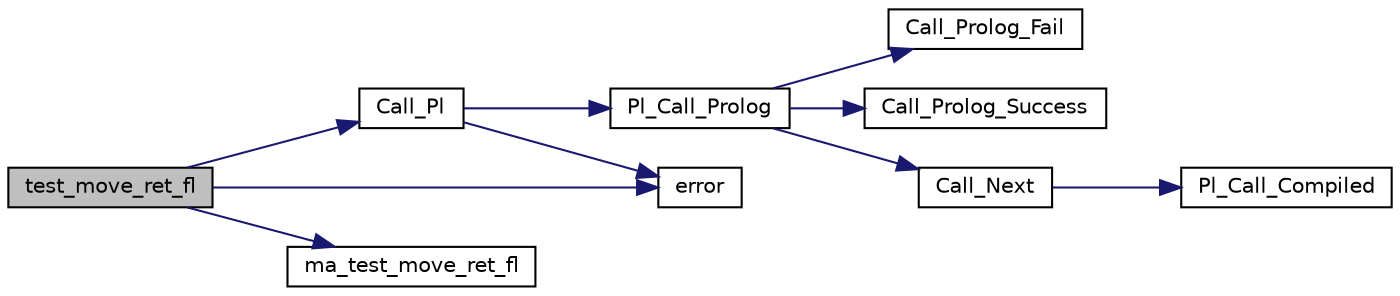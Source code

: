 digraph "test_move_ret_fl"
{
  edge [fontname="Helvetica",fontsize="10",labelfontname="Helvetica",labelfontsize="10"];
  node [fontname="Helvetica",fontsize="10",shape=record];
  rankdir="LR";
  Node1 [label="test_move_ret_fl",height=0.2,width=0.4,color="black", fillcolor="grey75", style="filled", fontcolor="black"];
  Node1 -> Node2 [color="midnightblue",fontsize="10",style="solid",fontname="Helvetica"];
  Node2 [label="Call_Pl",height=0.2,width=0.4,color="black", fillcolor="white", style="filled",URL="$chkma_8c.html#a76794c8328cf0a40fb30d8e2167b03ba"];
  Node2 -> Node3 [color="midnightblue",fontsize="10",style="solid",fontname="Helvetica"];
  Node3 [label="Pl_Call_Prolog",height=0.2,width=0.4,color="black", fillcolor="white", style="filled",URL="$engine_8c.html#a837196745e0fb6af03ee5e5d062e1087"];
  Node3 -> Node4 [color="midnightblue",fontsize="10",style="solid",fontname="Helvetica"];
  Node4 [label="Call_Prolog_Fail",height=0.2,width=0.4,color="black", fillcolor="white", style="filled",URL="$engine_8c.html#accfe7947a971f240bf7b8b2bedc59e29"];
  Node3 -> Node5 [color="midnightblue",fontsize="10",style="solid",fontname="Helvetica"];
  Node5 [label="Call_Prolog_Success",height=0.2,width=0.4,color="black", fillcolor="white", style="filled",URL="$engine_8c.html#ae7d5f8d0ac490ede3fcb48af7cceec55"];
  Node3 -> Node6 [color="midnightblue",fontsize="10",style="solid",fontname="Helvetica"];
  Node6 [label="Call_Next",height=0.2,width=0.4,color="black", fillcolor="white", style="filled",URL="$engine_8c.html#a5f34f0c2b928a4bfe7057ced6cd446c8"];
  Node6 -> Node7 [color="midnightblue",fontsize="10",style="solid",fontname="Helvetica"];
  Node7 [label="Pl_Call_Compiled",height=0.2,width=0.4,color="black", fillcolor="white", style="filled",URL="$engine_8c.html#a598600283dd767c2b3d11e798384023c"];
  Node2 -> Node8 [color="midnightblue",fontsize="10",style="solid",fontname="Helvetica"];
  Node8 [label="error",height=0.2,width=0.4,color="black", fillcolor="white", style="filled",URL="$chkma_8c.html#a518288848eb2471573b6581060452931"];
  Node1 -> Node9 [color="midnightblue",fontsize="10",style="solid",fontname="Helvetica"];
  Node9 [label="ma_test_move_ret_fl",height=0.2,width=0.4,color="black", fillcolor="white", style="filled",URL="$chkma_8c.html#a67701fe4c1a814984a221bdc89740039"];
  Node1 -> Node8 [color="midnightblue",fontsize="10",style="solid",fontname="Helvetica"];
}
